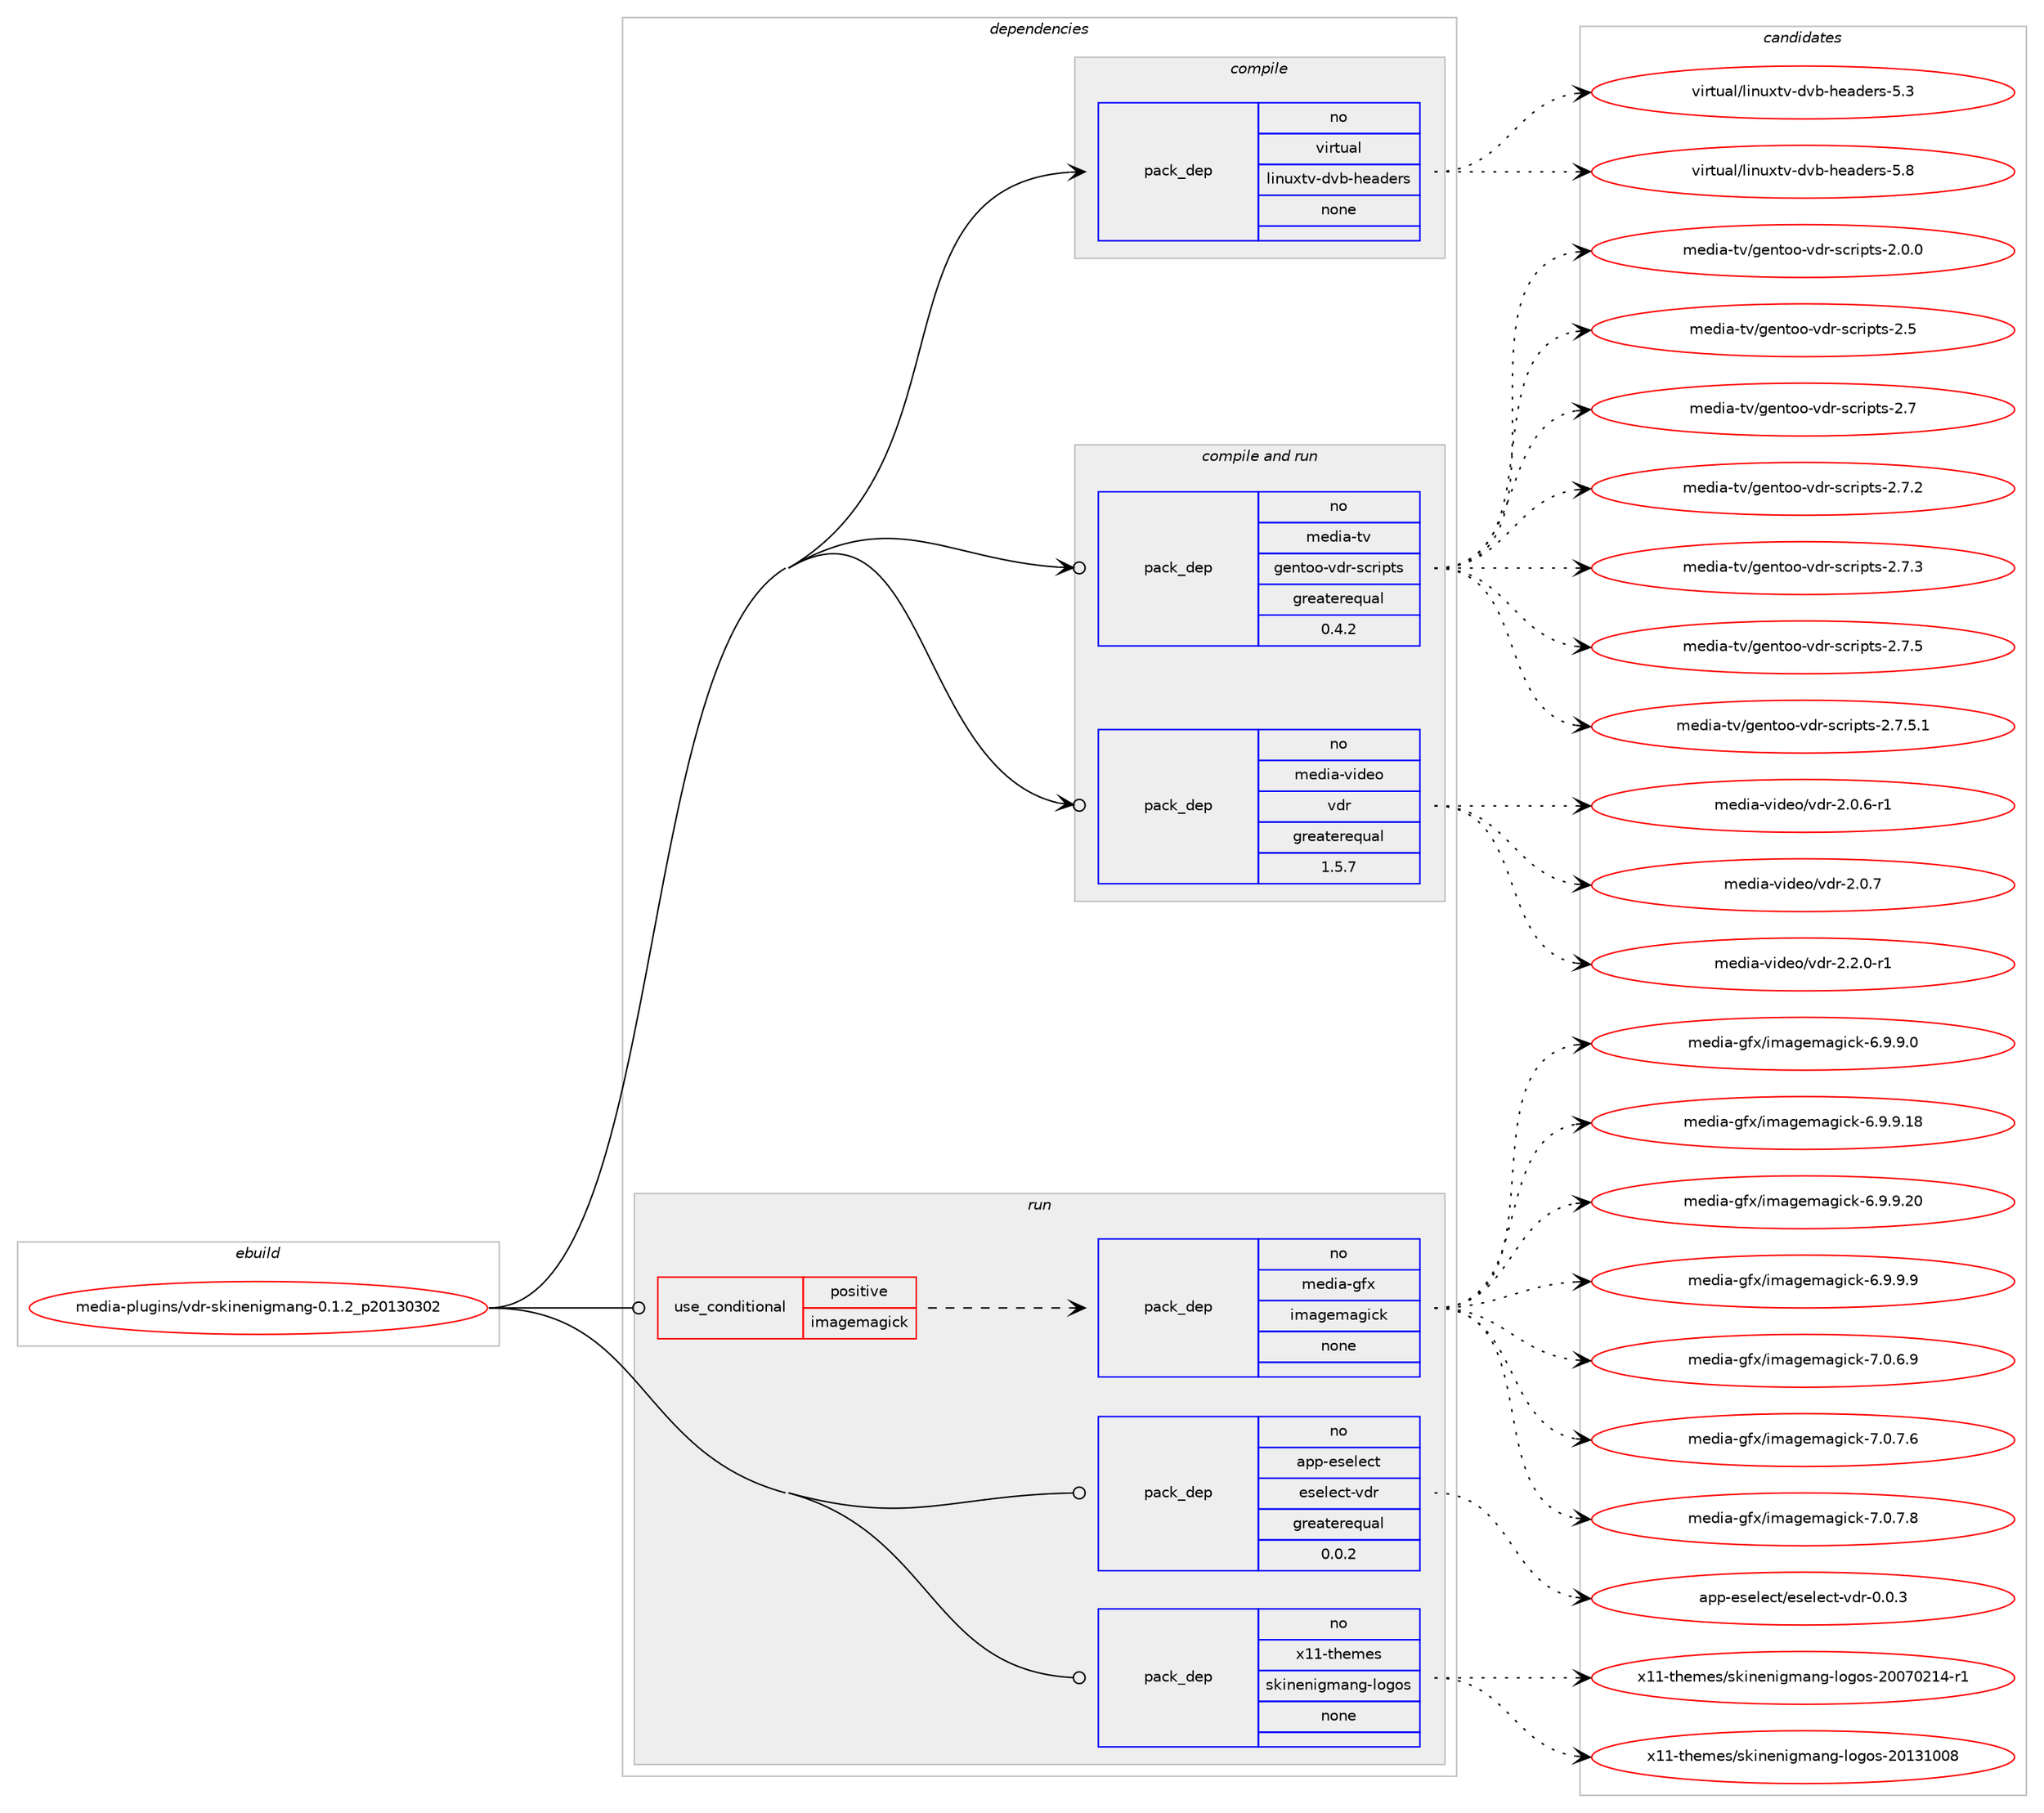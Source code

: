 digraph prolog {

# *************
# Graph options
# *************

newrank=true;
concentrate=true;
compound=true;
graph [rankdir=LR,fontname=Helvetica,fontsize=10,ranksep=1.5];#, ranksep=2.5, nodesep=0.2];
edge  [arrowhead=vee];
node  [fontname=Helvetica,fontsize=10];

# **********
# The ebuild
# **********

subgraph cluster_leftcol {
color=gray;
rank=same;
label=<<i>ebuild</i>>;
id [label="media-plugins/vdr-skinenigmang-0.1.2_p20130302", color=red, width=4, href="../media-plugins/vdr-skinenigmang-0.1.2_p20130302.svg"];
}

# ****************
# The dependencies
# ****************

subgraph cluster_midcol {
color=gray;
label=<<i>dependencies</i>>;
subgraph cluster_compile {
fillcolor="#eeeeee";
style=filled;
label=<<i>compile</i>>;
subgraph pack278230 {
dependency376743 [label=<<TABLE BORDER="0" CELLBORDER="1" CELLSPACING="0" CELLPADDING="4" WIDTH="220"><TR><TD ROWSPAN="6" CELLPADDING="30">pack_dep</TD></TR><TR><TD WIDTH="110">no</TD></TR><TR><TD>virtual</TD></TR><TR><TD>linuxtv-dvb-headers</TD></TR><TR><TD>none</TD></TR><TR><TD></TD></TR></TABLE>>, shape=none, color=blue];
}
id:e -> dependency376743:w [weight=20,style="solid",arrowhead="vee"];
}
subgraph cluster_compileandrun {
fillcolor="#eeeeee";
style=filled;
label=<<i>compile and run</i>>;
subgraph pack278231 {
dependency376744 [label=<<TABLE BORDER="0" CELLBORDER="1" CELLSPACING="0" CELLPADDING="4" WIDTH="220"><TR><TD ROWSPAN="6" CELLPADDING="30">pack_dep</TD></TR><TR><TD WIDTH="110">no</TD></TR><TR><TD>media-tv</TD></TR><TR><TD>gentoo-vdr-scripts</TD></TR><TR><TD>greaterequal</TD></TR><TR><TD>0.4.2</TD></TR></TABLE>>, shape=none, color=blue];
}
id:e -> dependency376744:w [weight=20,style="solid",arrowhead="odotvee"];
subgraph pack278232 {
dependency376745 [label=<<TABLE BORDER="0" CELLBORDER="1" CELLSPACING="0" CELLPADDING="4" WIDTH="220"><TR><TD ROWSPAN="6" CELLPADDING="30">pack_dep</TD></TR><TR><TD WIDTH="110">no</TD></TR><TR><TD>media-video</TD></TR><TR><TD>vdr</TD></TR><TR><TD>greaterequal</TD></TR><TR><TD>1.5.7</TD></TR></TABLE>>, shape=none, color=blue];
}
id:e -> dependency376745:w [weight=20,style="solid",arrowhead="odotvee"];
}
subgraph cluster_run {
fillcolor="#eeeeee";
style=filled;
label=<<i>run</i>>;
subgraph cond92496 {
dependency376746 [label=<<TABLE BORDER="0" CELLBORDER="1" CELLSPACING="0" CELLPADDING="4"><TR><TD ROWSPAN="3" CELLPADDING="10">use_conditional</TD></TR><TR><TD>positive</TD></TR><TR><TD>imagemagick</TD></TR></TABLE>>, shape=none, color=red];
subgraph pack278233 {
dependency376747 [label=<<TABLE BORDER="0" CELLBORDER="1" CELLSPACING="0" CELLPADDING="4" WIDTH="220"><TR><TD ROWSPAN="6" CELLPADDING="30">pack_dep</TD></TR><TR><TD WIDTH="110">no</TD></TR><TR><TD>media-gfx</TD></TR><TR><TD>imagemagick</TD></TR><TR><TD>none</TD></TR><TR><TD></TD></TR></TABLE>>, shape=none, color=blue];
}
dependency376746:e -> dependency376747:w [weight=20,style="dashed",arrowhead="vee"];
}
id:e -> dependency376746:w [weight=20,style="solid",arrowhead="odot"];
subgraph pack278234 {
dependency376748 [label=<<TABLE BORDER="0" CELLBORDER="1" CELLSPACING="0" CELLPADDING="4" WIDTH="220"><TR><TD ROWSPAN="6" CELLPADDING="30">pack_dep</TD></TR><TR><TD WIDTH="110">no</TD></TR><TR><TD>app-eselect</TD></TR><TR><TD>eselect-vdr</TD></TR><TR><TD>greaterequal</TD></TR><TR><TD>0.0.2</TD></TR></TABLE>>, shape=none, color=blue];
}
id:e -> dependency376748:w [weight=20,style="solid",arrowhead="odot"];
subgraph pack278235 {
dependency376749 [label=<<TABLE BORDER="0" CELLBORDER="1" CELLSPACING="0" CELLPADDING="4" WIDTH="220"><TR><TD ROWSPAN="6" CELLPADDING="30">pack_dep</TD></TR><TR><TD WIDTH="110">no</TD></TR><TR><TD>x11-themes</TD></TR><TR><TD>skinenigmang-logos</TD></TR><TR><TD>none</TD></TR><TR><TD></TD></TR></TABLE>>, shape=none, color=blue];
}
id:e -> dependency376749:w [weight=20,style="solid",arrowhead="odot"];
}
}

# **************
# The candidates
# **************

subgraph cluster_choices {
rank=same;
color=gray;
label=<<i>candidates</i>>;

subgraph choice278230 {
color=black;
nodesep=1;
choice11810511411611797108471081051101171201161184510011898451041019710010111411545534651 [label="virtual/linuxtv-dvb-headers-5.3", color=red, width=4,href="../virtual/linuxtv-dvb-headers-5.3.svg"];
choice11810511411611797108471081051101171201161184510011898451041019710010111411545534656 [label="virtual/linuxtv-dvb-headers-5.8", color=red, width=4,href="../virtual/linuxtv-dvb-headers-5.8.svg"];
dependency376743:e -> choice11810511411611797108471081051101171201161184510011898451041019710010111411545534651:w [style=dotted,weight="100"];
dependency376743:e -> choice11810511411611797108471081051101171201161184510011898451041019710010111411545534656:w [style=dotted,weight="100"];
}
subgraph choice278231 {
color=black;
nodesep=1;
choice109101100105974511611847103101110116111111451181001144511599114105112116115455046484648 [label="media-tv/gentoo-vdr-scripts-2.0.0", color=red, width=4,href="../media-tv/gentoo-vdr-scripts-2.0.0.svg"];
choice10910110010597451161184710310111011611111145118100114451159911410511211611545504653 [label="media-tv/gentoo-vdr-scripts-2.5", color=red, width=4,href="../media-tv/gentoo-vdr-scripts-2.5.svg"];
choice10910110010597451161184710310111011611111145118100114451159911410511211611545504655 [label="media-tv/gentoo-vdr-scripts-2.7", color=red, width=4,href="../media-tv/gentoo-vdr-scripts-2.7.svg"];
choice109101100105974511611847103101110116111111451181001144511599114105112116115455046554650 [label="media-tv/gentoo-vdr-scripts-2.7.2", color=red, width=4,href="../media-tv/gentoo-vdr-scripts-2.7.2.svg"];
choice109101100105974511611847103101110116111111451181001144511599114105112116115455046554651 [label="media-tv/gentoo-vdr-scripts-2.7.3", color=red, width=4,href="../media-tv/gentoo-vdr-scripts-2.7.3.svg"];
choice109101100105974511611847103101110116111111451181001144511599114105112116115455046554653 [label="media-tv/gentoo-vdr-scripts-2.7.5", color=red, width=4,href="../media-tv/gentoo-vdr-scripts-2.7.5.svg"];
choice1091011001059745116118471031011101161111114511810011445115991141051121161154550465546534649 [label="media-tv/gentoo-vdr-scripts-2.7.5.1", color=red, width=4,href="../media-tv/gentoo-vdr-scripts-2.7.5.1.svg"];
dependency376744:e -> choice109101100105974511611847103101110116111111451181001144511599114105112116115455046484648:w [style=dotted,weight="100"];
dependency376744:e -> choice10910110010597451161184710310111011611111145118100114451159911410511211611545504653:w [style=dotted,weight="100"];
dependency376744:e -> choice10910110010597451161184710310111011611111145118100114451159911410511211611545504655:w [style=dotted,weight="100"];
dependency376744:e -> choice109101100105974511611847103101110116111111451181001144511599114105112116115455046554650:w [style=dotted,weight="100"];
dependency376744:e -> choice109101100105974511611847103101110116111111451181001144511599114105112116115455046554651:w [style=dotted,weight="100"];
dependency376744:e -> choice109101100105974511611847103101110116111111451181001144511599114105112116115455046554653:w [style=dotted,weight="100"];
dependency376744:e -> choice1091011001059745116118471031011101161111114511810011445115991141051121161154550465546534649:w [style=dotted,weight="100"];
}
subgraph choice278232 {
color=black;
nodesep=1;
choice1091011001059745118105100101111471181001144550464846544511449 [label="media-video/vdr-2.0.6-r1", color=red, width=4,href="../media-video/vdr-2.0.6-r1.svg"];
choice109101100105974511810510010111147118100114455046484655 [label="media-video/vdr-2.0.7", color=red, width=4,href="../media-video/vdr-2.0.7.svg"];
choice1091011001059745118105100101111471181001144550465046484511449 [label="media-video/vdr-2.2.0-r1", color=red, width=4,href="../media-video/vdr-2.2.0-r1.svg"];
dependency376745:e -> choice1091011001059745118105100101111471181001144550464846544511449:w [style=dotted,weight="100"];
dependency376745:e -> choice109101100105974511810510010111147118100114455046484655:w [style=dotted,weight="100"];
dependency376745:e -> choice1091011001059745118105100101111471181001144550465046484511449:w [style=dotted,weight="100"];
}
subgraph choice278233 {
color=black;
nodesep=1;
choice1091011001059745103102120471051099710310110997103105991074554465746574648 [label="media-gfx/imagemagick-6.9.9.0", color=red, width=4,href="../media-gfx/imagemagick-6.9.9.0.svg"];
choice109101100105974510310212047105109971031011099710310599107455446574657464956 [label="media-gfx/imagemagick-6.9.9.18", color=red, width=4,href="../media-gfx/imagemagick-6.9.9.18.svg"];
choice109101100105974510310212047105109971031011099710310599107455446574657465048 [label="media-gfx/imagemagick-6.9.9.20", color=red, width=4,href="../media-gfx/imagemagick-6.9.9.20.svg"];
choice1091011001059745103102120471051099710310110997103105991074554465746574657 [label="media-gfx/imagemagick-6.9.9.9", color=red, width=4,href="../media-gfx/imagemagick-6.9.9.9.svg"];
choice1091011001059745103102120471051099710310110997103105991074555464846544657 [label="media-gfx/imagemagick-7.0.6.9", color=red, width=4,href="../media-gfx/imagemagick-7.0.6.9.svg"];
choice1091011001059745103102120471051099710310110997103105991074555464846554654 [label="media-gfx/imagemagick-7.0.7.6", color=red, width=4,href="../media-gfx/imagemagick-7.0.7.6.svg"];
choice1091011001059745103102120471051099710310110997103105991074555464846554656 [label="media-gfx/imagemagick-7.0.7.8", color=red, width=4,href="../media-gfx/imagemagick-7.0.7.8.svg"];
dependency376747:e -> choice1091011001059745103102120471051099710310110997103105991074554465746574648:w [style=dotted,weight="100"];
dependency376747:e -> choice109101100105974510310212047105109971031011099710310599107455446574657464956:w [style=dotted,weight="100"];
dependency376747:e -> choice109101100105974510310212047105109971031011099710310599107455446574657465048:w [style=dotted,weight="100"];
dependency376747:e -> choice1091011001059745103102120471051099710310110997103105991074554465746574657:w [style=dotted,weight="100"];
dependency376747:e -> choice1091011001059745103102120471051099710310110997103105991074555464846544657:w [style=dotted,weight="100"];
dependency376747:e -> choice1091011001059745103102120471051099710310110997103105991074555464846554654:w [style=dotted,weight="100"];
dependency376747:e -> choice1091011001059745103102120471051099710310110997103105991074555464846554656:w [style=dotted,weight="100"];
}
subgraph choice278234 {
color=black;
nodesep=1;
choice971121124510111510110810199116471011151011081019911645118100114454846484651 [label="app-eselect/eselect-vdr-0.0.3", color=red, width=4,href="../app-eselect/eselect-vdr-0.0.3.svg"];
dependency376748:e -> choice971121124510111510110810199116471011151011081019911645118100114454846484651:w [style=dotted,weight="100"];
}
subgraph choice278235 {
color=black;
nodesep=1;
choice1204949451161041011091011154711510710511010111010510310997110103451081111031111154550484855485049524511449 [label="x11-themes/skinenigmang-logos-20070214-r1", color=red, width=4,href="../x11-themes/skinenigmang-logos-20070214-r1.svg"];
choice120494945116104101109101115471151071051101011101051031099711010345108111103111115455048495149484856 [label="x11-themes/skinenigmang-logos-20131008", color=red, width=4,href="../x11-themes/skinenigmang-logos-20131008.svg"];
dependency376749:e -> choice1204949451161041011091011154711510710511010111010510310997110103451081111031111154550484855485049524511449:w [style=dotted,weight="100"];
dependency376749:e -> choice120494945116104101109101115471151071051101011101051031099711010345108111103111115455048495149484856:w [style=dotted,weight="100"];
}
}

}
